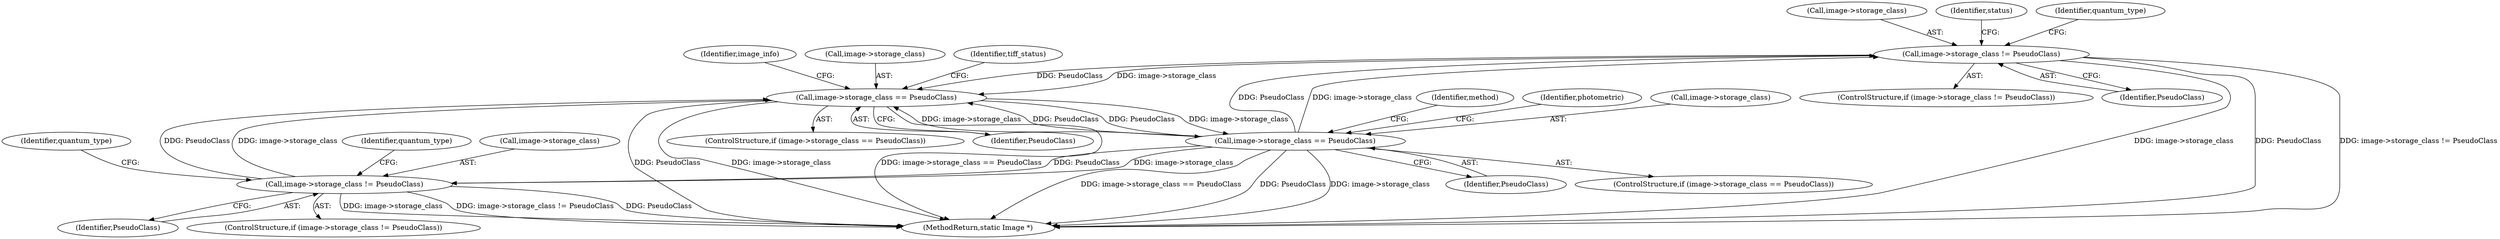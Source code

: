 digraph "0_ImageMagick_2bb6941a2d557f26a2f2049ade466e118eeaab91@pointer" {
"1001769" [label="(Call,image->storage_class != PseudoClass)"];
"1001624" [label="(Call,image->storage_class == PseudoClass)"];
"1001355" [label="(Call,image->storage_class == PseudoClass)"];
"1001769" [label="(Call,image->storage_class != PseudoClass)"];
"1001726" [label="(Call,image->storage_class != PseudoClass)"];
"1001770" [label="(Call,image->storage_class)"];
"1001354" [label="(ControlStructure,if (image->storage_class == PseudoClass))"];
"1001733" [label="(Identifier,quantum_type)"];
"1001628" [label="(Identifier,PseudoClass)"];
"1001630" [label="(Identifier,method)"];
"1001524" [label="(Identifier,image_info)"];
"1001727" [label="(Call,image->storage_class)"];
"1001768" [label="(ControlStructure,if (image->storage_class != PseudoClass))"];
"1001725" [label="(ControlStructure,if (image->storage_class != PseudoClass))"];
"1001790" [label="(Identifier,status)"];
"1001776" [label="(Identifier,quantum_type)"];
"1001635" [label="(Identifier,photometric)"];
"1001623" [label="(ControlStructure,if (image->storage_class == PseudoClass))"];
"1001769" [label="(Call,image->storage_class != PseudoClass)"];
"1001754" [label="(Identifier,quantum_type)"];
"1001773" [label="(Identifier,PseudoClass)"];
"1001625" [label="(Call,image->storage_class)"];
"1003406" [label="(MethodReturn,static Image *)"];
"1001730" [label="(Identifier,PseudoClass)"];
"1001359" [label="(Identifier,PseudoClass)"];
"1001624" [label="(Call,image->storage_class == PseudoClass)"];
"1001726" [label="(Call,image->storage_class != PseudoClass)"];
"1001356" [label="(Call,image->storage_class)"];
"1001367" [label="(Identifier,tiff_status)"];
"1001355" [label="(Call,image->storage_class == PseudoClass)"];
"1001769" -> "1001768"  [label="AST: "];
"1001769" -> "1001773"  [label="CFG: "];
"1001770" -> "1001769"  [label="AST: "];
"1001773" -> "1001769"  [label="AST: "];
"1001776" -> "1001769"  [label="CFG: "];
"1001790" -> "1001769"  [label="CFG: "];
"1001769" -> "1003406"  [label="DDG: image->storage_class != PseudoClass"];
"1001769" -> "1003406"  [label="DDG: image->storage_class"];
"1001769" -> "1003406"  [label="DDG: PseudoClass"];
"1001769" -> "1001355"  [label="DDG: image->storage_class"];
"1001769" -> "1001355"  [label="DDG: PseudoClass"];
"1001624" -> "1001769"  [label="DDG: image->storage_class"];
"1001624" -> "1001769"  [label="DDG: PseudoClass"];
"1001624" -> "1001623"  [label="AST: "];
"1001624" -> "1001628"  [label="CFG: "];
"1001625" -> "1001624"  [label="AST: "];
"1001628" -> "1001624"  [label="AST: "];
"1001630" -> "1001624"  [label="CFG: "];
"1001635" -> "1001624"  [label="CFG: "];
"1001624" -> "1003406"  [label="DDG: image->storage_class == PseudoClass"];
"1001624" -> "1003406"  [label="DDG: PseudoClass"];
"1001624" -> "1003406"  [label="DDG: image->storage_class"];
"1001624" -> "1001355"  [label="DDG: image->storage_class"];
"1001624" -> "1001355"  [label="DDG: PseudoClass"];
"1001355" -> "1001624"  [label="DDG: image->storage_class"];
"1001355" -> "1001624"  [label="DDG: PseudoClass"];
"1001624" -> "1001726"  [label="DDG: image->storage_class"];
"1001624" -> "1001726"  [label="DDG: PseudoClass"];
"1001355" -> "1001354"  [label="AST: "];
"1001355" -> "1001359"  [label="CFG: "];
"1001356" -> "1001355"  [label="AST: "];
"1001359" -> "1001355"  [label="AST: "];
"1001367" -> "1001355"  [label="CFG: "];
"1001524" -> "1001355"  [label="CFG: "];
"1001355" -> "1003406"  [label="DDG: image->storage_class == PseudoClass"];
"1001355" -> "1003406"  [label="DDG: PseudoClass"];
"1001355" -> "1003406"  [label="DDG: image->storage_class"];
"1001726" -> "1001355"  [label="DDG: image->storage_class"];
"1001726" -> "1001355"  [label="DDG: PseudoClass"];
"1001726" -> "1001725"  [label="AST: "];
"1001726" -> "1001730"  [label="CFG: "];
"1001727" -> "1001726"  [label="AST: "];
"1001730" -> "1001726"  [label="AST: "];
"1001733" -> "1001726"  [label="CFG: "];
"1001754" -> "1001726"  [label="CFG: "];
"1001726" -> "1003406"  [label="DDG: image->storage_class != PseudoClass"];
"1001726" -> "1003406"  [label="DDG: PseudoClass"];
"1001726" -> "1003406"  [label="DDG: image->storage_class"];
}
